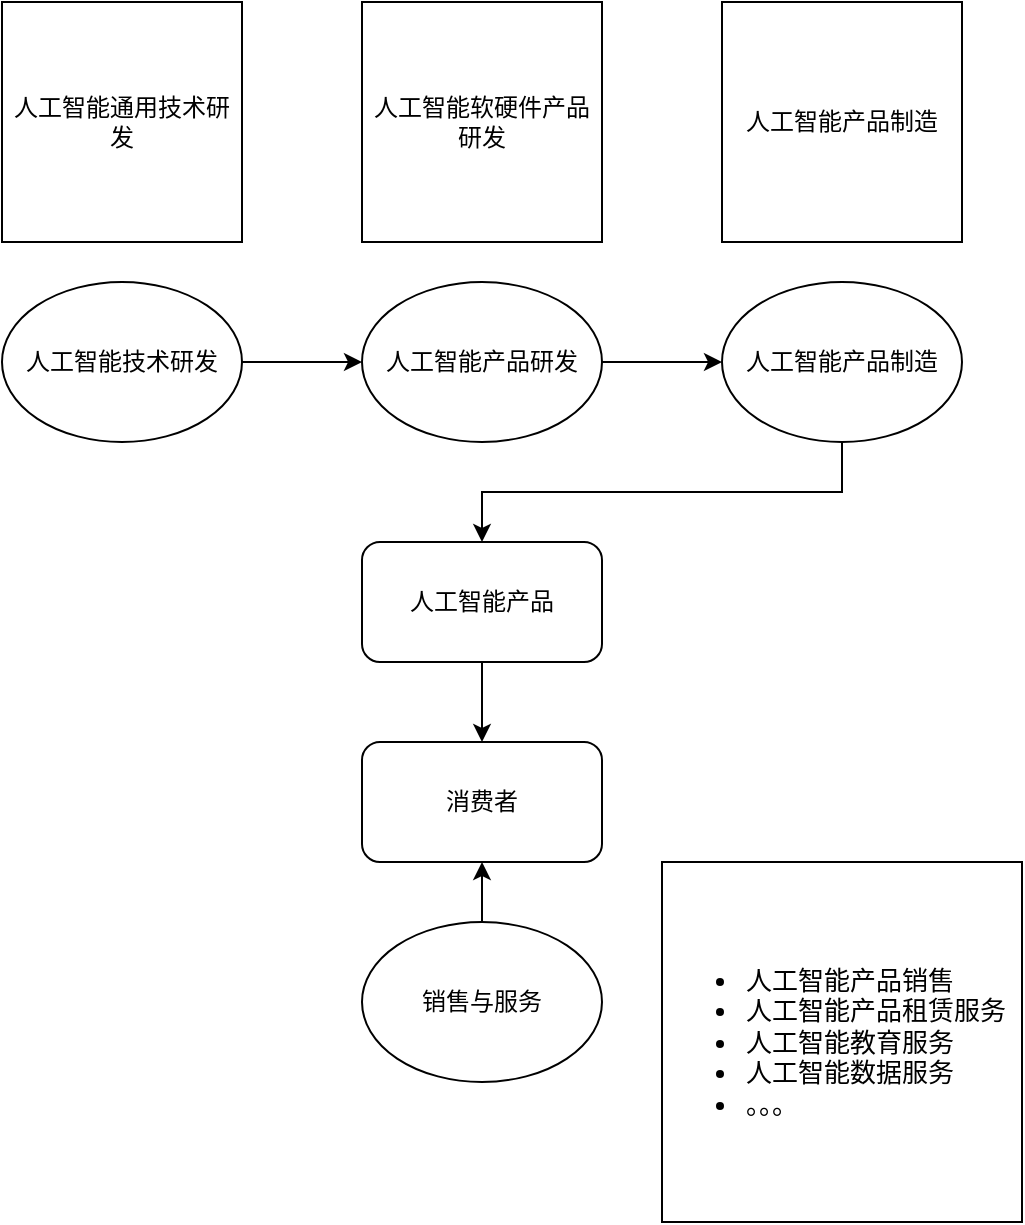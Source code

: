 <mxfile version="24.2.2" type="device">
  <diagram name="Page-1" id="bKf30BQBS9SOyUDRpg8l">
    <mxGraphModel dx="2074" dy="1180" grid="1" gridSize="10" guides="1" tooltips="1" connect="1" arrows="1" fold="1" page="1" pageScale="1" pageWidth="827" pageHeight="1169" math="0" shadow="0">
      <root>
        <mxCell id="0" />
        <mxCell id="1" parent="0" />
        <mxCell id="OdtwuQprqTv3VuXi3h-p-2" value="人工智能技术研发" style="ellipse;whiteSpace=wrap;html=1;" vertex="1" parent="1">
          <mxGeometry x="159" y="480" width="120" height="80" as="geometry" />
        </mxCell>
        <mxCell id="OdtwuQprqTv3VuXi3h-p-3" value="人工智能通用技术研发" style="whiteSpace=wrap;html=1;aspect=fixed;align=center;" vertex="1" parent="1">
          <mxGeometry x="159" y="340" width="120" height="120" as="geometry" />
        </mxCell>
        <mxCell id="OdtwuQprqTv3VuXi3h-p-15" style="edgeStyle=orthogonalEdgeStyle;rounded=0;orthogonalLoop=1;jettySize=auto;html=1;exitX=1;exitY=0.5;exitDx=0;exitDy=0;entryX=0;entryY=0.5;entryDx=0;entryDy=0;" edge="1" parent="1" source="OdtwuQprqTv3VuXi3h-p-4" target="OdtwuQprqTv3VuXi3h-p-6">
          <mxGeometry relative="1" as="geometry" />
        </mxCell>
        <mxCell id="OdtwuQprqTv3VuXi3h-p-4" value="人工智能产品研发" style="ellipse;whiteSpace=wrap;html=1;" vertex="1" parent="1">
          <mxGeometry x="339" y="480" width="120" height="80" as="geometry" />
        </mxCell>
        <mxCell id="OdtwuQprqTv3VuXi3h-p-5" value="人工智能软硬件产品研发" style="whiteSpace=wrap;html=1;aspect=fixed;align=center;" vertex="1" parent="1">
          <mxGeometry x="339" y="340" width="120" height="120" as="geometry" />
        </mxCell>
        <mxCell id="OdtwuQprqTv3VuXi3h-p-16" style="edgeStyle=orthogonalEdgeStyle;rounded=0;orthogonalLoop=1;jettySize=auto;html=1;exitX=0.5;exitY=1;exitDx=0;exitDy=0;entryX=0.5;entryY=0;entryDx=0;entryDy=0;" edge="1" parent="1" source="OdtwuQprqTv3VuXi3h-p-6" target="OdtwuQprqTv3VuXi3h-p-8">
          <mxGeometry relative="1" as="geometry" />
        </mxCell>
        <mxCell id="OdtwuQprqTv3VuXi3h-p-6" value="人工智能产品制造" style="ellipse;whiteSpace=wrap;html=1;" vertex="1" parent="1">
          <mxGeometry x="519" y="480" width="120" height="80" as="geometry" />
        </mxCell>
        <mxCell id="OdtwuQprqTv3VuXi3h-p-7" value="人工智能产品制造" style="whiteSpace=wrap;html=1;aspect=fixed;align=center;" vertex="1" parent="1">
          <mxGeometry x="519" y="340" width="120" height="120" as="geometry" />
        </mxCell>
        <mxCell id="OdtwuQprqTv3VuXi3h-p-18" style="edgeStyle=orthogonalEdgeStyle;rounded=0;orthogonalLoop=1;jettySize=auto;html=1;exitX=0.5;exitY=1;exitDx=0;exitDy=0;entryX=0.5;entryY=0;entryDx=0;entryDy=0;" edge="1" parent="1" source="OdtwuQprqTv3VuXi3h-p-8" target="OdtwuQprqTv3VuXi3h-p-11">
          <mxGeometry relative="1" as="geometry" />
        </mxCell>
        <mxCell id="OdtwuQprqTv3VuXi3h-p-8" value="人工智能产品" style="rounded=1;whiteSpace=wrap;html=1;" vertex="1" parent="1">
          <mxGeometry x="339" y="610" width="120" height="60" as="geometry" />
        </mxCell>
        <mxCell id="OdtwuQprqTv3VuXi3h-p-19" style="edgeStyle=orthogonalEdgeStyle;rounded=0;orthogonalLoop=1;jettySize=auto;html=1;exitX=0.5;exitY=0;exitDx=0;exitDy=0;entryX=0.5;entryY=1;entryDx=0;entryDy=0;" edge="1" parent="1" source="OdtwuQprqTv3VuXi3h-p-9" target="OdtwuQprqTv3VuXi3h-p-11">
          <mxGeometry relative="1" as="geometry" />
        </mxCell>
        <mxCell id="OdtwuQprqTv3VuXi3h-p-9" value="销售与服务" style="ellipse;whiteSpace=wrap;html=1;" vertex="1" parent="1">
          <mxGeometry x="339" y="800" width="120" height="80" as="geometry" />
        </mxCell>
        <mxCell id="OdtwuQprqTv3VuXi3h-p-10" value="&lt;ul style=&quot;font-size: 13px;&quot;&gt;&lt;li&gt;人工智能产品销售&lt;br&gt;&lt;/li&gt;&lt;li&gt;人工智能产品租赁服务&lt;br&gt;&lt;/li&gt;&lt;li&gt;人工智能教育服务&lt;br&gt;&lt;/li&gt;&lt;li&gt;人工智能数据服务&lt;/li&gt;&lt;li&gt;。。。&lt;/li&gt;&lt;/ul&gt;" style="whiteSpace=wrap;html=1;aspect=fixed;align=left;" vertex="1" parent="1">
          <mxGeometry x="489" y="770" width="180" height="180" as="geometry" />
        </mxCell>
        <mxCell id="OdtwuQprqTv3VuXi3h-p-11" value="消费者" style="rounded=1;whiteSpace=wrap;html=1;" vertex="1" parent="1">
          <mxGeometry x="339" y="710" width="120" height="60" as="geometry" />
        </mxCell>
        <mxCell id="OdtwuQprqTv3VuXi3h-p-12" value="" style="endArrow=classic;html=1;rounded=0;exitX=1;exitY=0.5;exitDx=0;exitDy=0;entryX=0;entryY=0.5;entryDx=0;entryDy=0;" edge="1" parent="1" source="OdtwuQprqTv3VuXi3h-p-2" target="OdtwuQprqTv3VuXi3h-p-4">
          <mxGeometry width="50" height="50" relative="1" as="geometry">
            <mxPoint x="499" y="600" as="sourcePoint" />
            <mxPoint x="549" y="550" as="targetPoint" />
          </mxGeometry>
        </mxCell>
      </root>
    </mxGraphModel>
  </diagram>
</mxfile>
